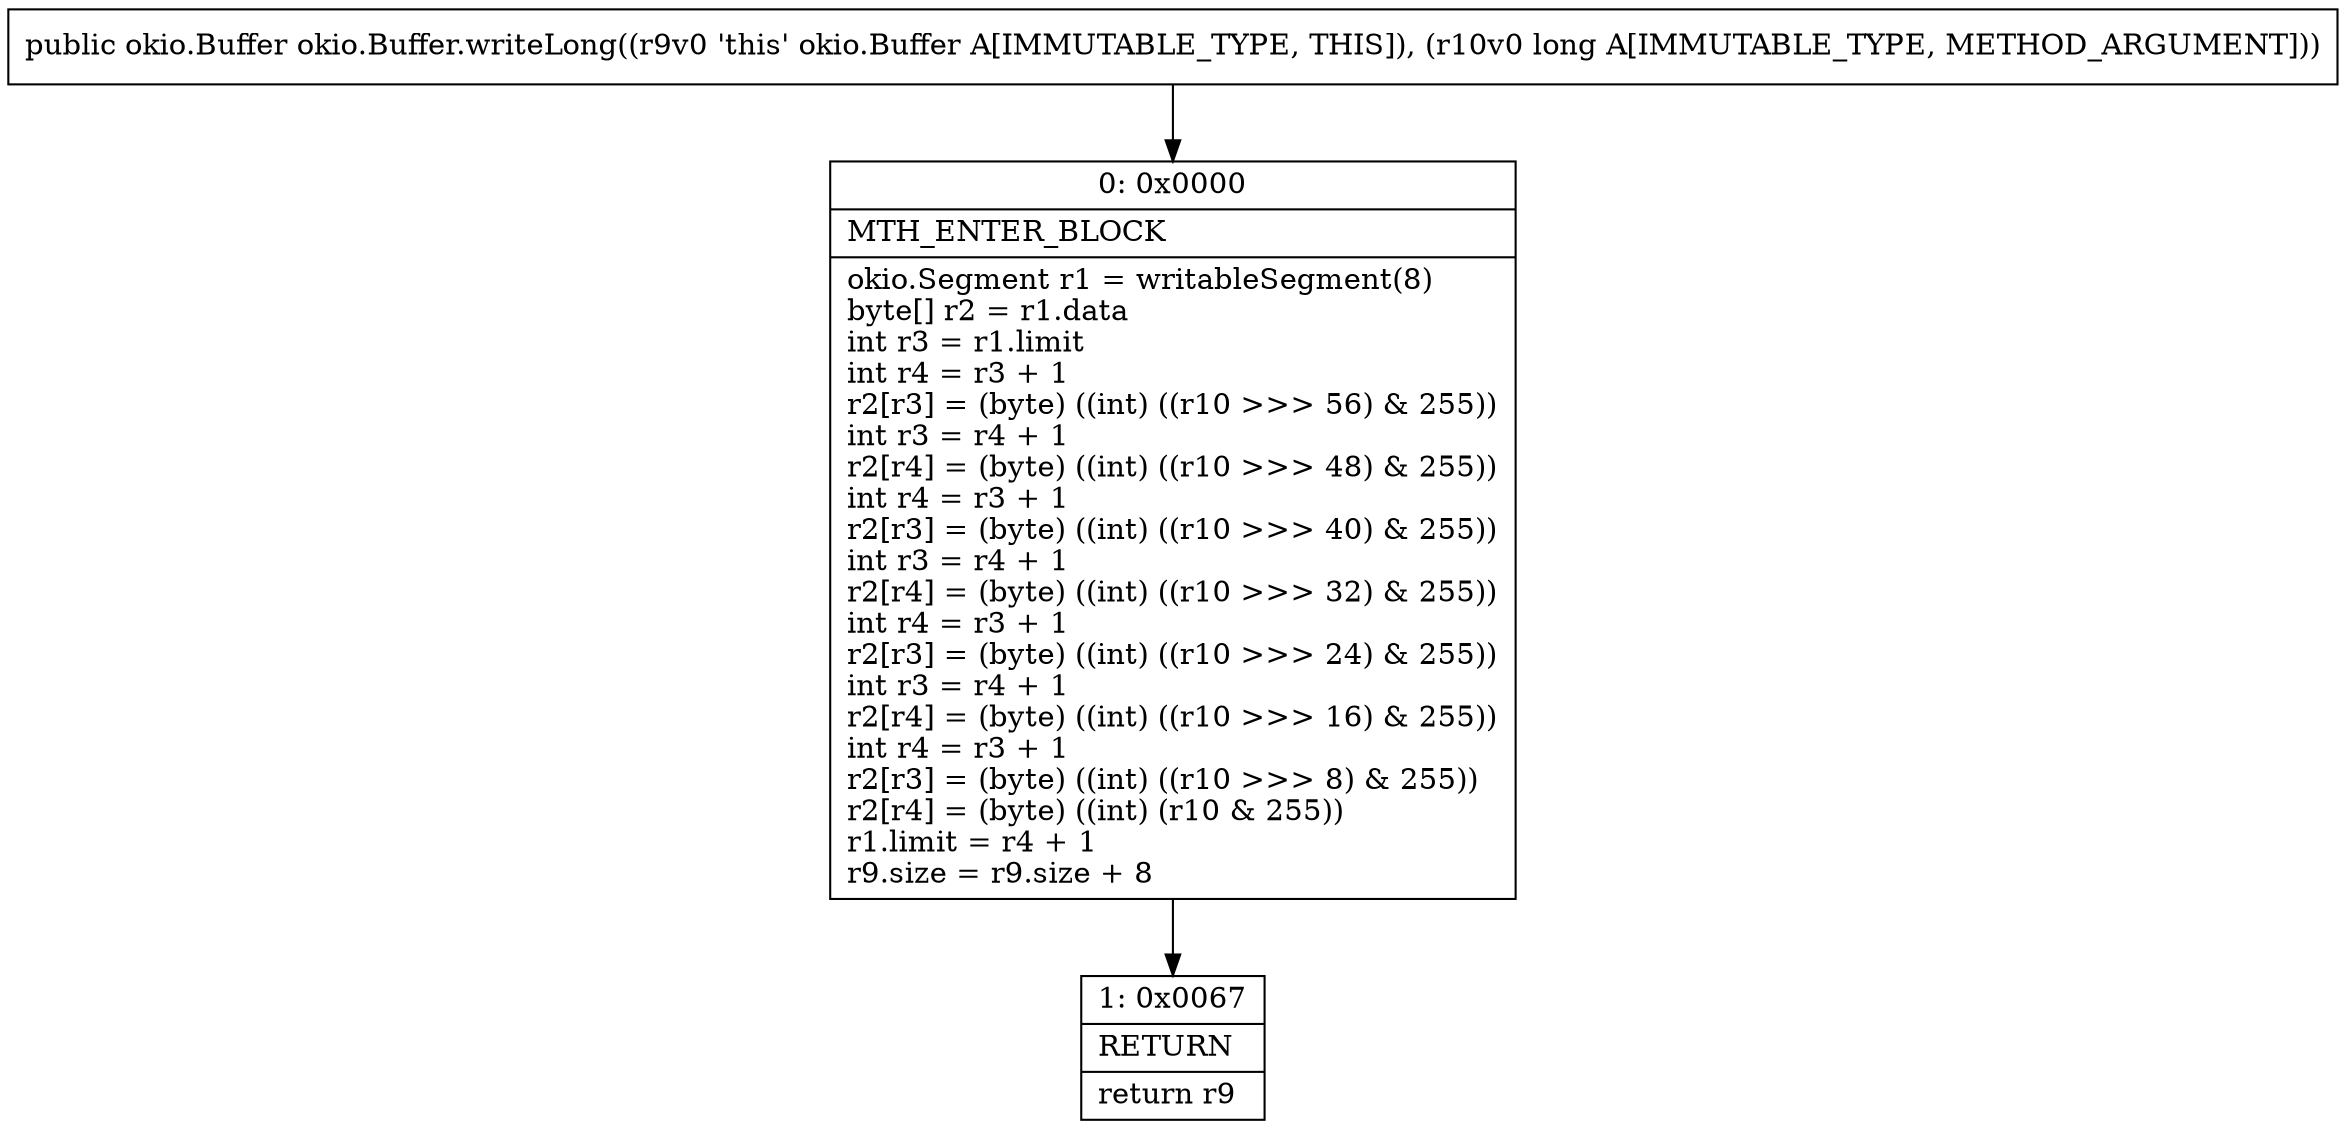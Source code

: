 digraph "CFG forokio.Buffer.writeLong(J)Lokio\/Buffer;" {
Node_0 [shape=record,label="{0\:\ 0x0000|MTH_ENTER_BLOCK\l|okio.Segment r1 = writableSegment(8)\lbyte[] r2 = r1.data\lint r3 = r1.limit\lint r4 = r3 + 1\lr2[r3] = (byte) ((int) ((r10 \>\>\> 56) & 255))\lint r3 = r4 + 1\lr2[r4] = (byte) ((int) ((r10 \>\>\> 48) & 255))\lint r4 = r3 + 1\lr2[r3] = (byte) ((int) ((r10 \>\>\> 40) & 255))\lint r3 = r4 + 1\lr2[r4] = (byte) ((int) ((r10 \>\>\> 32) & 255))\lint r4 = r3 + 1\lr2[r3] = (byte) ((int) ((r10 \>\>\> 24) & 255))\lint r3 = r4 + 1\lr2[r4] = (byte) ((int) ((r10 \>\>\> 16) & 255))\lint r4 = r3 + 1\lr2[r3] = (byte) ((int) ((r10 \>\>\> 8) & 255))\lr2[r4] = (byte) ((int) (r10 & 255))\lr1.limit = r4 + 1\lr9.size = r9.size + 8\l}"];
Node_1 [shape=record,label="{1\:\ 0x0067|RETURN\l|return r9\l}"];
MethodNode[shape=record,label="{public okio.Buffer okio.Buffer.writeLong((r9v0 'this' okio.Buffer A[IMMUTABLE_TYPE, THIS]), (r10v0 long A[IMMUTABLE_TYPE, METHOD_ARGUMENT])) }"];
MethodNode -> Node_0;
Node_0 -> Node_1;
}

